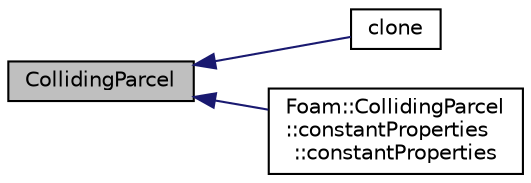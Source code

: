 digraph "CollidingParcel"
{
  bgcolor="transparent";
  edge [fontname="Helvetica",fontsize="10",labelfontname="Helvetica",labelfontsize="10"];
  node [fontname="Helvetica",fontsize="10",shape=record];
  rankdir="LR";
  Node1 [label="CollidingParcel",height=0.2,width=0.4,color="black", fillcolor="grey75", style="filled", fontcolor="black"];
  Node1 -> Node2 [dir="back",color="midnightblue",fontsize="10",style="solid",fontname="Helvetica"];
  Node2 [label="clone",height=0.2,width=0.4,color="black",URL="$a00313.html#a3539964081b60dcbacffb58aeb29cc94",tooltip="Construct and return a (basic particle) clone. "];
  Node1 -> Node3 [dir="back",color="midnightblue",fontsize="10",style="solid",fontname="Helvetica"];
  Node3 [label="Foam::CollidingParcel\l::constantProperties\l::constantProperties",height=0.2,width=0.4,color="black",URL="$a00371.html#a50a319ad2996242d838c8e84106123b7",tooltip="Construct from dictionary. "];
}
